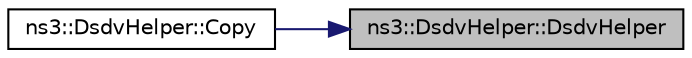 digraph "ns3::DsdvHelper::DsdvHelper"
{
 // LATEX_PDF_SIZE
  edge [fontname="Helvetica",fontsize="10",labelfontname="Helvetica",labelfontsize="10"];
  node [fontname="Helvetica",fontsize="10",shape=record];
  rankdir="RL";
  Node1 [label="ns3::DsdvHelper::DsdvHelper",height=0.2,width=0.4,color="black", fillcolor="grey75", style="filled", fontcolor="black",tooltip=" "];
  Node1 -> Node2 [dir="back",color="midnightblue",fontsize="10",style="solid",fontname="Helvetica"];
  Node2 [label="ns3::DsdvHelper::Copy",height=0.2,width=0.4,color="black", fillcolor="white", style="filled",URL="$classns3_1_1_dsdv_helper.html#a4bf203f124dfd94a34def29f930dec8c",tooltip=" "];
}
